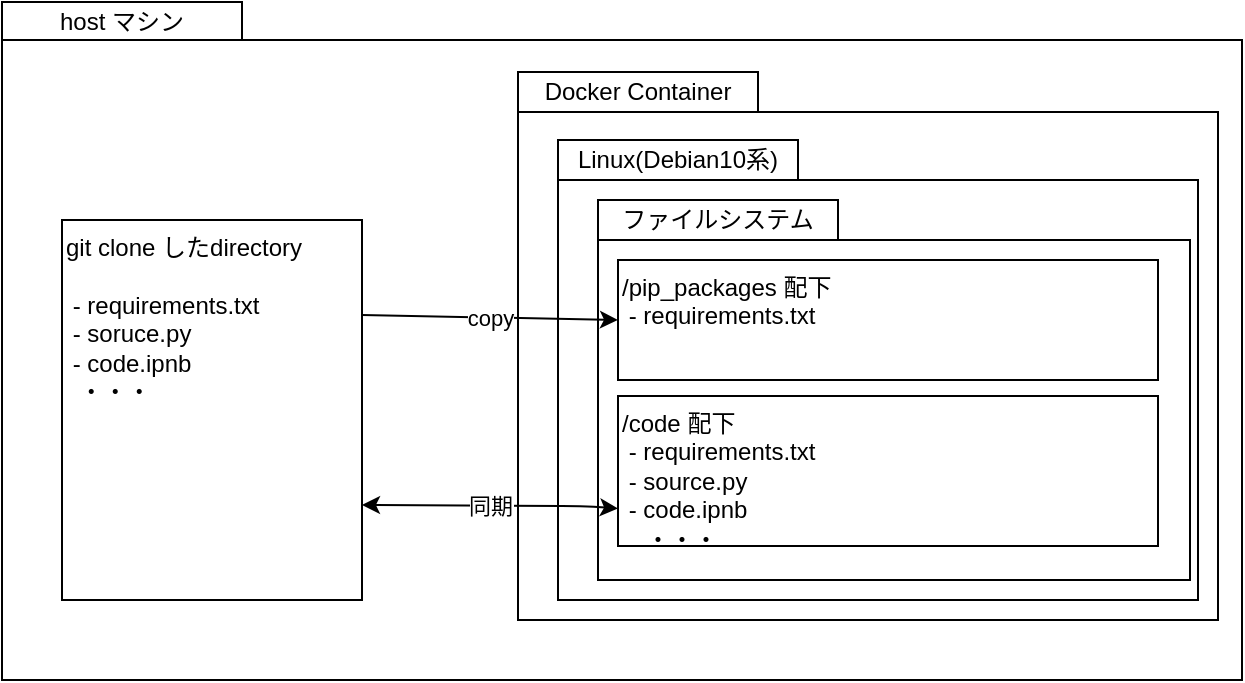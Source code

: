 <mxfile version="13.6.2" type="device"><diagram id="9HnlBF1jZpjMUNSNsLvM" name="Page-1"><mxGraphModel dx="1390" dy="860" grid="1" gridSize="10" guides="1" tooltips="1" connect="1" arrows="1" fold="1" page="1" pageScale="1" pageWidth="827" pageHeight="1169" math="0" shadow="0"><root><mxCell id="0"/><mxCell id="1" parent="0"/><mxCell id="zCuXdCaq7hiXogYB1cDY-1" value="" style="rounded=0;whiteSpace=wrap;html=1;align=left;" vertex="1" parent="1"><mxGeometry x="30" y="100" width="620" height="320" as="geometry"/></mxCell><mxCell id="zCuXdCaq7hiXogYB1cDY-2" value="host マシン" style="rounded=0;whiteSpace=wrap;html=1;" vertex="1" parent="1"><mxGeometry x="30" y="81" width="120" height="19" as="geometry"/></mxCell><mxCell id="zCuXdCaq7hiXogYB1cDY-3" value="git clone したdirectory&lt;br&gt;&lt;br&gt;&amp;nbsp;- requirements.txt&lt;br&gt;&amp;nbsp;- soruce.py&lt;br&gt;&amp;nbsp;- code.ipnb&lt;br&gt;&amp;nbsp; ・・・" style="rounded=0;whiteSpace=wrap;html=1;verticalAlign=top;align=left;" vertex="1" parent="1"><mxGeometry x="60" y="190" width="150" height="190" as="geometry"/></mxCell><mxCell id="zCuXdCaq7hiXogYB1cDY-4" value="host" style="rounded=0;whiteSpace=wrap;html=1;" vertex="1" parent="1"><mxGeometry x="288" y="136" width="350" height="254" as="geometry"/></mxCell><mxCell id="zCuXdCaq7hiXogYB1cDY-5" value="Docker Container" style="rounded=0;whiteSpace=wrap;html=1;" vertex="1" parent="1"><mxGeometry x="288" y="116" width="120" height="20" as="geometry"/></mxCell><mxCell id="zCuXdCaq7hiXogYB1cDY-8" value="host" style="rounded=0;whiteSpace=wrap;html=1;" vertex="1" parent="1"><mxGeometry x="308" y="170" width="320" height="210" as="geometry"/></mxCell><mxCell id="zCuXdCaq7hiXogYB1cDY-10" value="Linux(Debian10系)" style="rounded=0;whiteSpace=wrap;html=1;" vertex="1" parent="1"><mxGeometry x="308" y="150" width="120" height="20" as="geometry"/></mxCell><mxCell id="zCuXdCaq7hiXogYB1cDY-11" value="" style="rounded=0;whiteSpace=wrap;html=1;verticalAlign=top;align=left;" vertex="1" parent="1"><mxGeometry x="328" y="200" width="296" height="170" as="geometry"/></mxCell><mxCell id="zCuXdCaq7hiXogYB1cDY-13" value="/pip_packages 配下&lt;br&gt;&amp;nbsp;- requirements.txt" style="rounded=0;whiteSpace=wrap;html=1;align=left;verticalAlign=top;" vertex="1" parent="1"><mxGeometry x="338" y="210" width="270" height="60" as="geometry"/></mxCell><mxCell id="zCuXdCaq7hiXogYB1cDY-16" value="/code 配下&lt;br&gt;&amp;nbsp;- requirements.txt&lt;br&gt;&amp;nbsp;- source.py&lt;br&gt;&amp;nbsp;- code.ipnb&lt;br&gt;　・・・" style="rounded=0;whiteSpace=wrap;html=1;verticalAlign=top;align=left;" vertex="1" parent="1"><mxGeometry x="338" y="278" width="270" height="75" as="geometry"/></mxCell><mxCell id="zCuXdCaq7hiXogYB1cDY-17" value="ファイルシステム" style="rounded=0;whiteSpace=wrap;html=1;" vertex="1" parent="1"><mxGeometry x="328" y="180" width="120" height="20" as="geometry"/></mxCell><mxCell id="zCuXdCaq7hiXogYB1cDY-20" value="copy" style="endArrow=classic;html=1;entryX=0;entryY=0.5;entryDx=0;entryDy=0;exitX=1;exitY=0.25;exitDx=0;exitDy=0;" edge="1" parent="1" source="zCuXdCaq7hiXogYB1cDY-3" target="zCuXdCaq7hiXogYB1cDY-13"><mxGeometry width="50" height="50" relative="1" as="geometry"><mxPoint x="170" y="190" as="sourcePoint"/><mxPoint x="350" y="260" as="targetPoint"/></mxGeometry></mxCell><mxCell id="zCuXdCaq7hiXogYB1cDY-21" value="同期" style="endArrow=classic;startArrow=classic;html=1;entryX=0;entryY=0.75;entryDx=0;entryDy=0;exitX=1;exitY=0.75;exitDx=0;exitDy=0;" edge="1" parent="1" source="zCuXdCaq7hiXogYB1cDY-3" target="zCuXdCaq7hiXogYB1cDY-16"><mxGeometry width="50" height="50" relative="1" as="geometry"><mxPoint x="290" y="380" as="sourcePoint"/><mxPoint x="340" y="330" as="targetPoint"/><Array as="points"><mxPoint x="320" y="333"/></Array></mxGeometry></mxCell><mxCell id="zCuXdCaq7hiXogYB1cDY-22" style="edgeStyle=orthogonalEdgeStyle;rounded=0;orthogonalLoop=1;jettySize=auto;html=1;exitX=0.5;exitY=1;exitDx=0;exitDy=0;" edge="1" parent="1" source="zCuXdCaq7hiXogYB1cDY-8" target="zCuXdCaq7hiXogYB1cDY-8"><mxGeometry relative="1" as="geometry"/></mxCell></root></mxGraphModel></diagram></mxfile>